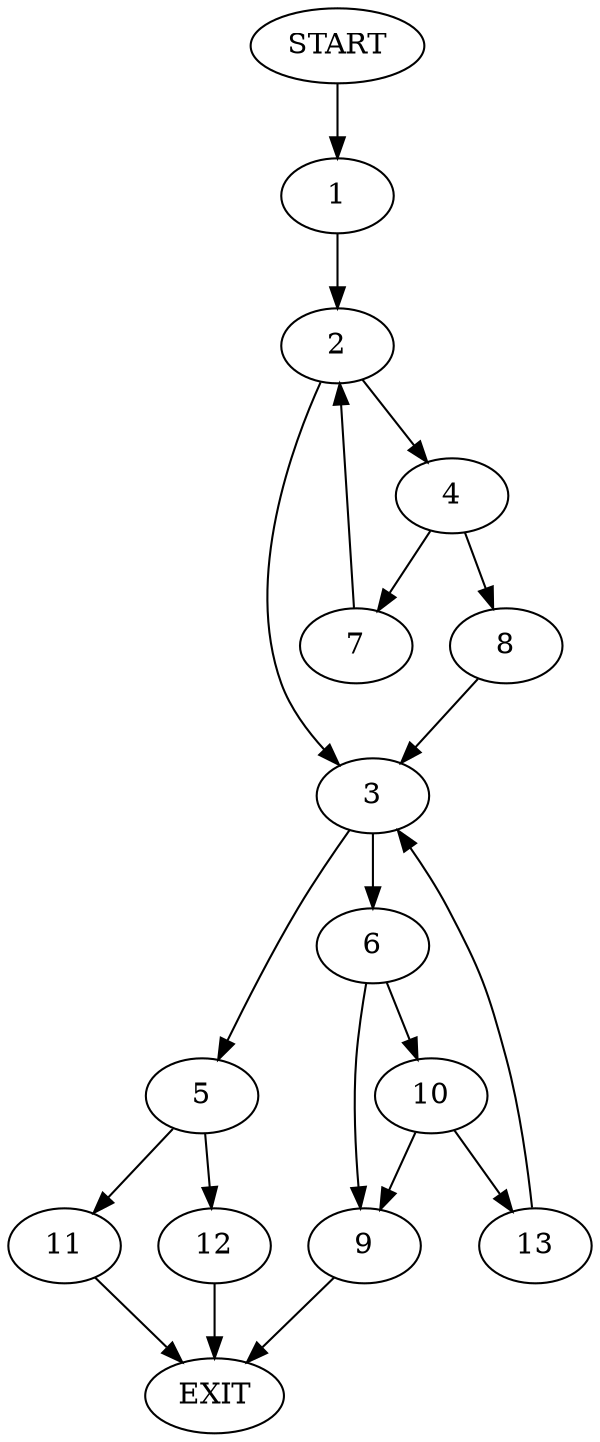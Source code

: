 digraph {
0 [label="START"]
14 [label="EXIT"]
0 -> 1
1 -> 2
2 -> 3
2 -> 4
3 -> 5
3 -> 6
4 -> 7
4 -> 8
7 -> 2
8 -> 3
6 -> 9
6 -> 10
5 -> 11
5 -> 12
10 -> 13
10 -> 9
9 -> 14
13 -> 3
12 -> 14
11 -> 14
}
